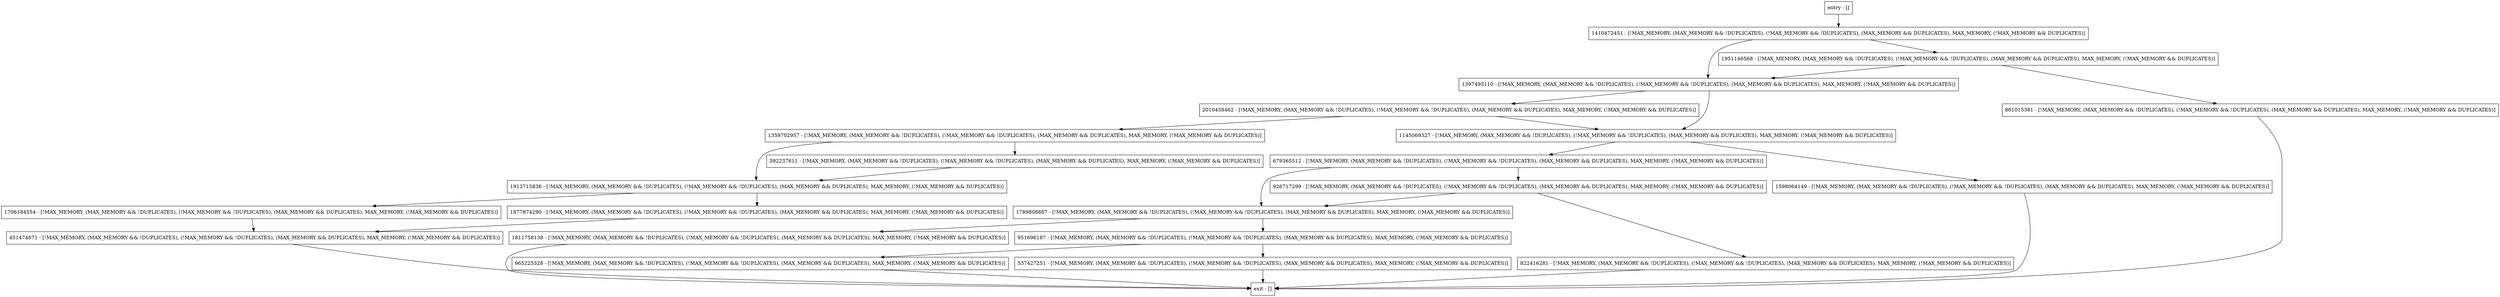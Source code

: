 digraph getWritableLocker {
node [shape=record];
1359702957 [label="1359702957 - [!MAX_MEMORY, (MAX_MEMORY && !DUPLICATES), (!MAX_MEMORY && !DUPLICATES), (MAX_MEMORY && DUPLICATES), MAX_MEMORY, (!MAX_MEMORY && DUPLICATES)]"];
2010438462 [label="2010438462 - [!MAX_MEMORY, (MAX_MEMORY && !DUPLICATES), (!MAX_MEMORY && !DUPLICATES), (MAX_MEMORY && DUPLICATES), MAX_MEMORY, (!MAX_MEMORY && DUPLICATES)]"];
1913715836 [label="1913715836 - [!MAX_MEMORY, (MAX_MEMORY && !DUPLICATES), (!MAX_MEMORY && !DUPLICATES), (MAX_MEMORY && DUPLICATES), MAX_MEMORY, (!MAX_MEMORY && DUPLICATES)]"];
1397493110 [label="1397493110 - [!MAX_MEMORY, (MAX_MEMORY && !DUPLICATES), (!MAX_MEMORY && !DUPLICATES), (MAX_MEMORY && DUPLICATES), MAX_MEMORY, (!MAX_MEMORY && DUPLICATES)]"];
1706184554 [label="1706184554 - [!MAX_MEMORY, (MAX_MEMORY && !DUPLICATES), (!MAX_MEMORY && !DUPLICATES), (MAX_MEMORY && DUPLICATES), MAX_MEMORY, (!MAX_MEMORY && DUPLICATES)]"];
1951146568 [label="1951146568 - [!MAX_MEMORY, (MAX_MEMORY && !DUPLICATES), (!MAX_MEMORY && !DUPLICATES), (MAX_MEMORY && DUPLICATES), MAX_MEMORY, (!MAX_MEMORY && DUPLICATES)]"];
1789808887 [label="1789808887 - [!MAX_MEMORY, (MAX_MEMORY && !DUPLICATES), (!MAX_MEMORY && !DUPLICATES), (MAX_MEMORY && DUPLICATES), MAX_MEMORY, (!MAX_MEMORY && DUPLICATES)]"];
1145069327 [label="1145069327 - [!MAX_MEMORY, (MAX_MEMORY && !DUPLICATES), (!MAX_MEMORY && !DUPLICATES), (MAX_MEMORY && DUPLICATES), MAX_MEMORY, (!MAX_MEMORY && DUPLICATES)]"];
592237611 [label="592237611 - [!MAX_MEMORY, (MAX_MEMORY && !DUPLICATES), (!MAX_MEMORY && !DUPLICATES), (MAX_MEMORY && DUPLICATES), MAX_MEMORY, (!MAX_MEMORY && DUPLICATES)]"];
965225328 [label="965225328 - [!MAX_MEMORY, (MAX_MEMORY && !DUPLICATES), (!MAX_MEMORY && !DUPLICATES), (MAX_MEMORY && DUPLICATES), MAX_MEMORY, (!MAX_MEMORY && DUPLICATES)]"];
679365512 [label="679365512 - [!MAX_MEMORY, (MAX_MEMORY && !DUPLICATES), (!MAX_MEMORY && !DUPLICATES), (MAX_MEMORY && DUPLICATES), MAX_MEMORY, (!MAX_MEMORY && DUPLICATES)]"];
entry [label="entry - []"];
exit [label="exit - []"];
1811758138 [label="1811758138 - [!MAX_MEMORY, (MAX_MEMORY && !DUPLICATES), (!MAX_MEMORY && !DUPLICATES), (MAX_MEMORY && DUPLICATES), MAX_MEMORY, (!MAX_MEMORY && DUPLICATES)]"];
861015381 [label="861015381 - [!MAX_MEMORY, (MAX_MEMORY && !DUPLICATES), (!MAX_MEMORY && !DUPLICATES), (MAX_MEMORY && DUPLICATES), MAX_MEMORY, (!MAX_MEMORY && DUPLICATES)]"];
1877874290 [label="1877874290 - [!MAX_MEMORY, (MAX_MEMORY && !DUPLICATES), (!MAX_MEMORY && !DUPLICATES), (MAX_MEMORY && DUPLICATES), MAX_MEMORY, (!MAX_MEMORY && DUPLICATES)]"];
1410472451 [label="1410472451 - [!MAX_MEMORY, (MAX_MEMORY && !DUPLICATES), (!MAX_MEMORY && !DUPLICATES), (MAX_MEMORY && DUPLICATES), MAX_MEMORY, (!MAX_MEMORY && DUPLICATES)]"];
1598064149 [label="1598064149 - [!MAX_MEMORY, (MAX_MEMORY && !DUPLICATES), (!MAX_MEMORY && !DUPLICATES), (MAX_MEMORY && DUPLICATES), MAX_MEMORY, (!MAX_MEMORY && DUPLICATES)]"];
822416281 [label="822416281 - [!MAX_MEMORY, (MAX_MEMORY && !DUPLICATES), (!MAX_MEMORY && !DUPLICATES), (MAX_MEMORY && DUPLICATES), MAX_MEMORY, (!MAX_MEMORY && DUPLICATES)]"];
537427251 [label="537427251 - [!MAX_MEMORY, (MAX_MEMORY && !DUPLICATES), (!MAX_MEMORY && !DUPLICATES), (MAX_MEMORY && DUPLICATES), MAX_MEMORY, (!MAX_MEMORY && DUPLICATES)]"];
926717299 [label="926717299 - [!MAX_MEMORY, (MAX_MEMORY && !DUPLICATES), (!MAX_MEMORY && !DUPLICATES), (MAX_MEMORY && DUPLICATES), MAX_MEMORY, (!MAX_MEMORY && DUPLICATES)]"];
951696187 [label="951696187 - [!MAX_MEMORY, (MAX_MEMORY && !DUPLICATES), (!MAX_MEMORY && !DUPLICATES), (MAX_MEMORY && DUPLICATES), MAX_MEMORY, (!MAX_MEMORY && DUPLICATES)]"];
451474671 [label="451474671 - [!MAX_MEMORY, (MAX_MEMORY && !DUPLICATES), (!MAX_MEMORY && !DUPLICATES), (MAX_MEMORY && DUPLICATES), MAX_MEMORY, (!MAX_MEMORY && DUPLICATES)]"];
entry;
exit;
1359702957 -> 1913715836;
1359702957 -> 592237611;
2010438462 -> 1359702957;
2010438462 -> 1145069327;
1913715836 -> 1706184554;
1913715836 -> 1877874290;
1397493110 -> 2010438462;
1397493110 -> 1145069327;
1706184554 -> 451474671;
1951146568 -> 1397493110;
1951146568 -> 861015381;
1789808887 -> 1811758138;
1789808887 -> 951696187;
1145069327 -> 679365512;
1145069327 -> 1598064149;
592237611 -> 1913715836;
965225328 -> exit;
679365512 -> 1789808887;
679365512 -> 926717299;
entry -> 1410472451;
1811758138 -> exit;
861015381 -> exit;
1877874290 -> 451474671;
1410472451 -> 1397493110;
1410472451 -> 1951146568;
1598064149 -> exit;
822416281 -> exit;
537427251 -> exit;
926717299 -> 822416281;
926717299 -> 1789808887;
951696187 -> 537427251;
951696187 -> 965225328;
451474671 -> exit;
}
